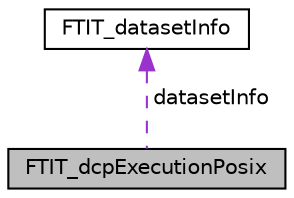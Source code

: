 digraph "FTIT_dcpExecutionPosix"
{
 // LATEX_PDF_SIZE
  edge [fontname="Helvetica",fontsize="10",labelfontname="Helvetica",labelfontsize="10"];
  node [fontname="Helvetica",fontsize="10",shape=record];
  Node1 [label="FTIT_dcpExecutionPosix",height=0.2,width=0.4,color="black", fillcolor="grey75", style="filled", fontcolor="black",tooltip=" "];
  Node2 -> Node1 [dir="back",color="darkorchid3",fontsize="10",style="dashed",label=" datasetInfo" ];
  Node2 [label="FTIT_datasetInfo",height=0.2,width=0.4,color="black", fillcolor="white", style="filled",URL="$structFTIT__datasetInfo.html",tooltip=" "];
}
